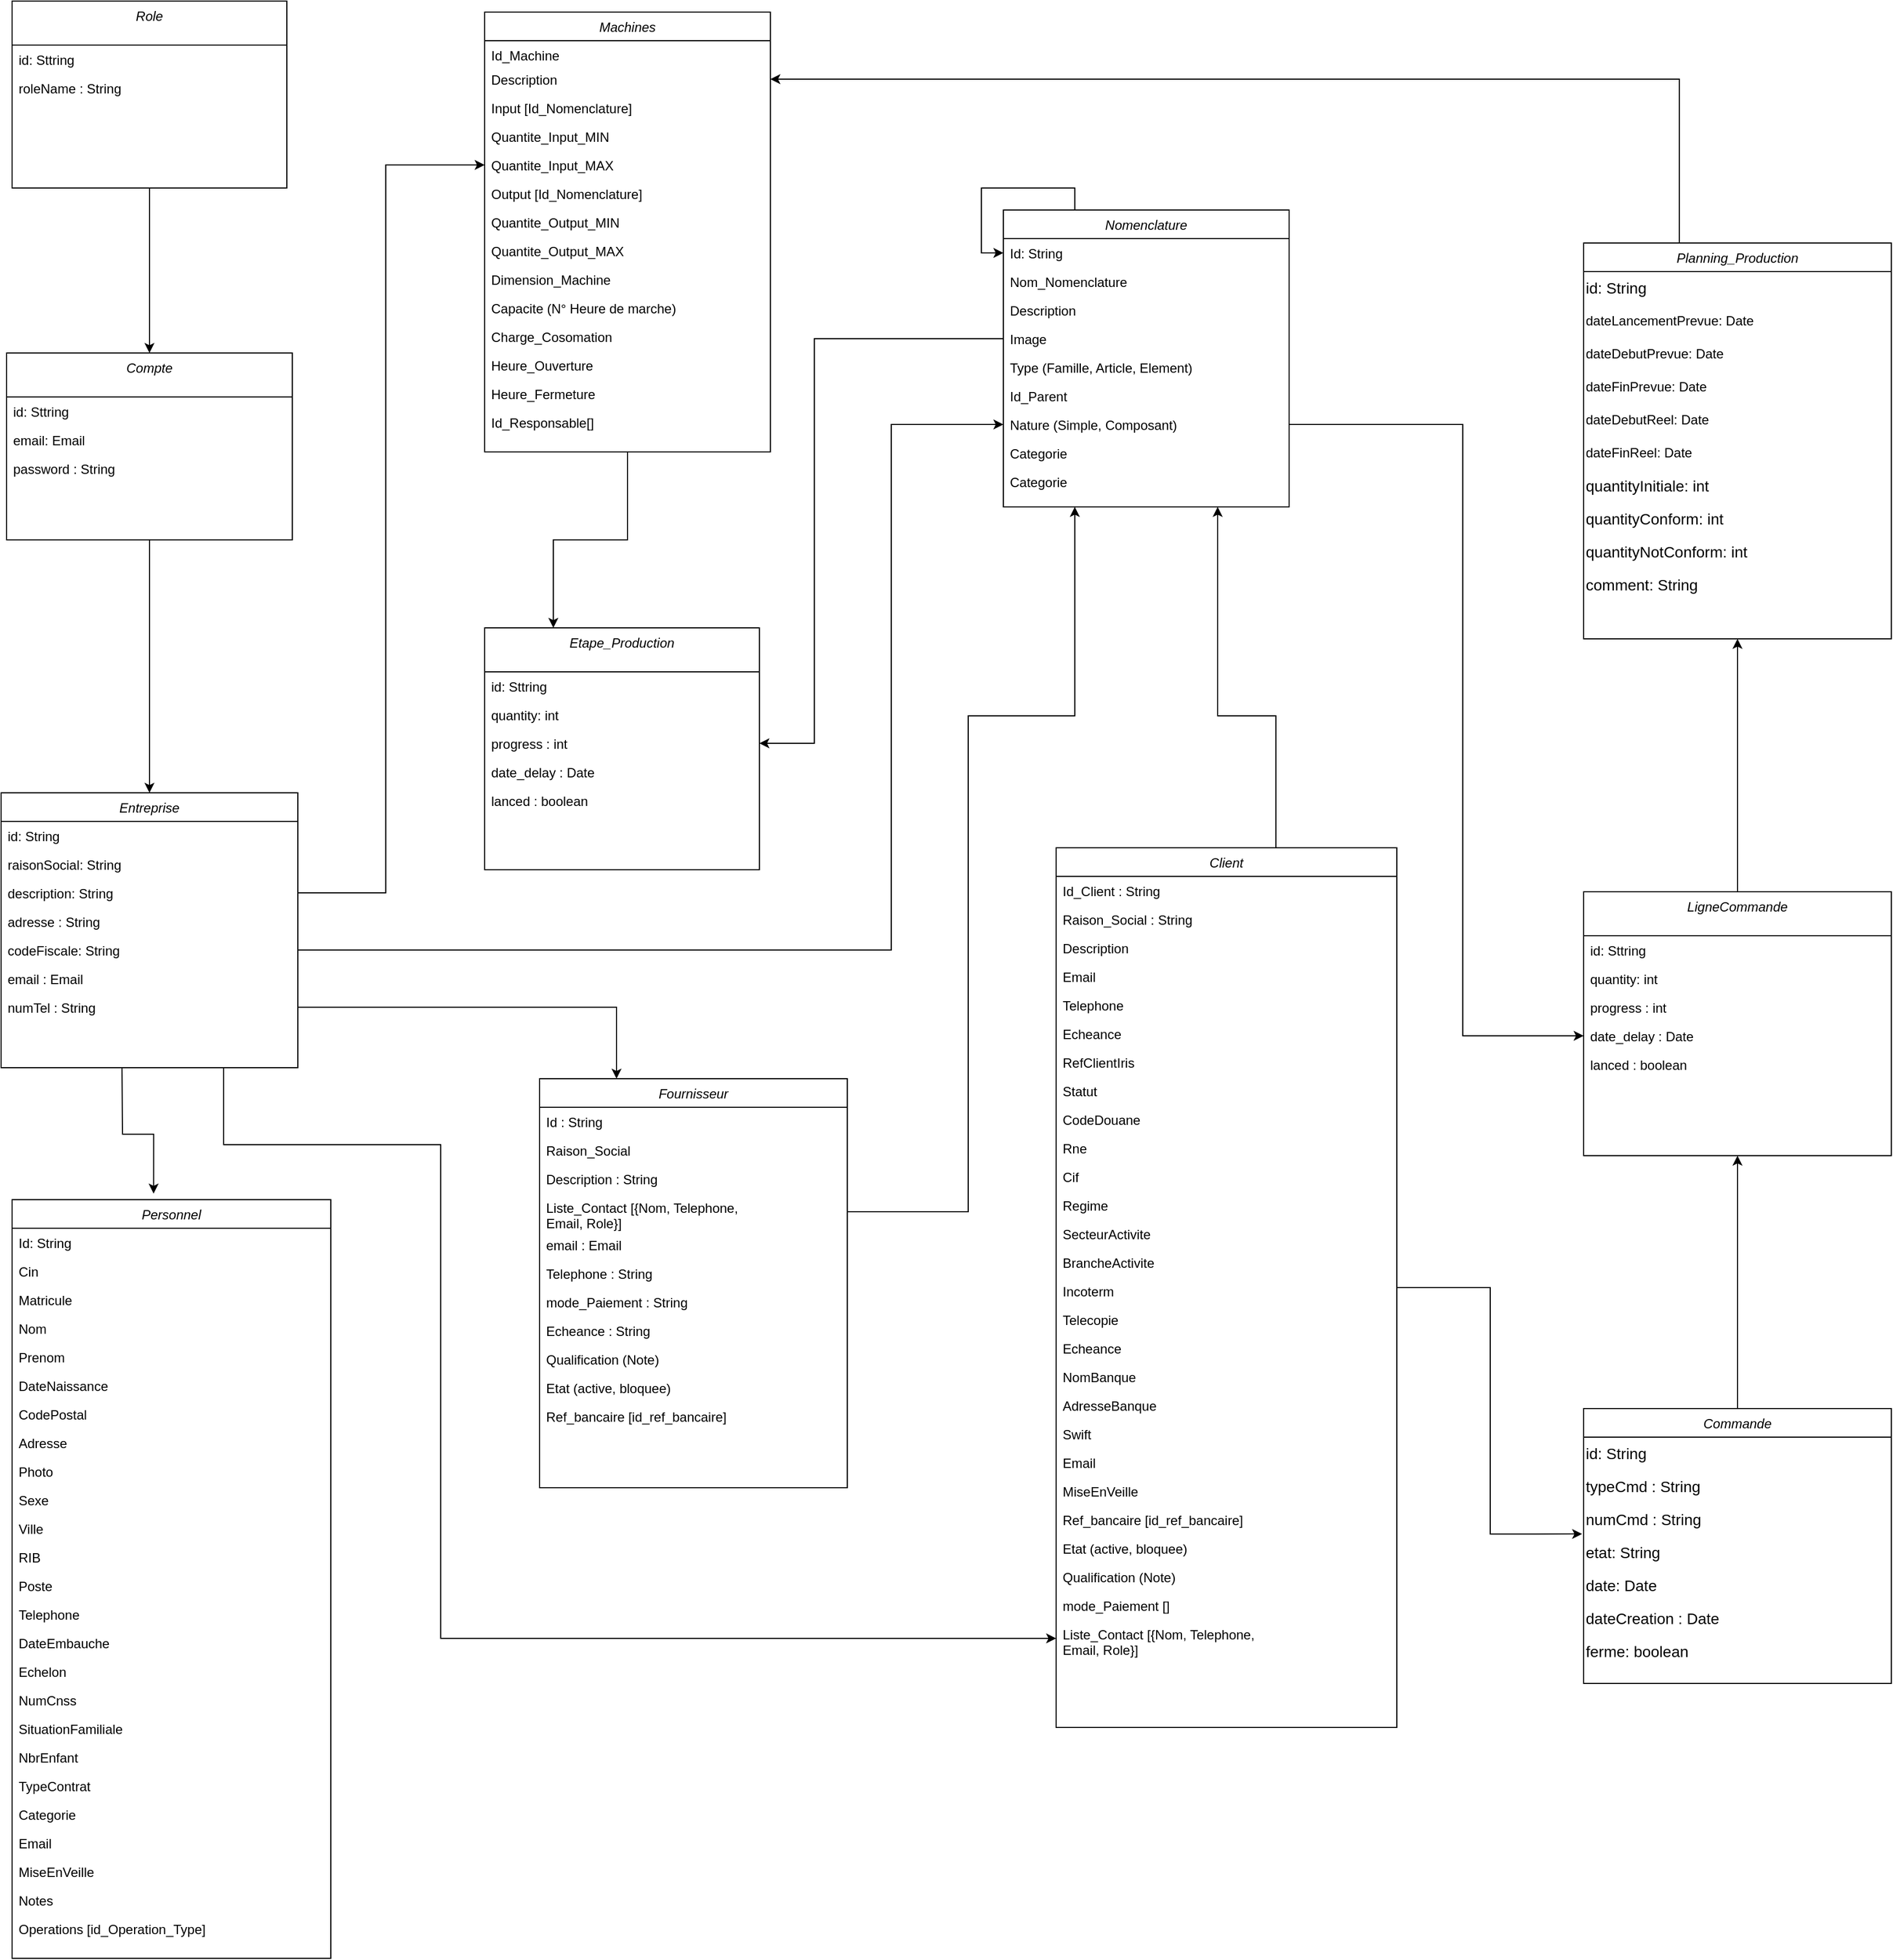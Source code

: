 <mxfile version="21.0.10" type="gitlab">
  <diagram id="g01NLCqHEprD3KbTjqgc" name="Page-1">
    <mxGraphModel dx="5243" dy="360" grid="1" gridSize="10" guides="1" tooltips="1" connect="1" arrows="1" fold="1" page="1" pageScale="1" pageWidth="1920" pageHeight="1200" math="0" shadow="0">
      <root>
        <mxCell id="0" />
        <mxCell id="1" parent="0" />
        <mxCell id="VYXG0wJ9ai_l-gs9MwNu-178" style="edgeStyle=orthogonalEdgeStyle;rounded=0;orthogonalLoop=1;jettySize=auto;html=1;entryX=0;entryY=0.5;entryDx=0;entryDy=0;exitX=1;exitY=0.5;exitDx=0;exitDy=0;" edge="1" parent="1" source="VYXG0wJ9ai_l-gs9MwNu-186" target="VYXG0wJ9ai_l-gs9MwNu-195">
          <mxGeometry relative="1" as="geometry">
            <Array as="points">
              <mxPoint x="430" y="1775" />
              <mxPoint x="430" y="2331" />
            </Array>
          </mxGeometry>
        </mxCell>
        <mxCell id="VYXG0wJ9ai_l-gs9MwNu-179" value="Nomenclature" style="swimlane;fontStyle=2;align=center;verticalAlign=top;childLayout=stackLayout;horizontal=1;startSize=26;horizontalStack=0;resizeParent=1;resizeLast=0;collapsible=1;marginBottom=0;rounded=0;shadow=0;strokeWidth=1;" vertex="1" parent="1">
          <mxGeometry x="12" y="1580" width="260" height="270" as="geometry">
            <mxRectangle x="230" y="140" width="160" height="26" as="alternateBounds" />
          </mxGeometry>
        </mxCell>
        <mxCell id="VYXG0wJ9ai_l-gs9MwNu-180" value="Id: String" style="text;align=left;verticalAlign=top;spacingLeft=4;spacingRight=4;overflow=hidden;rotatable=0;points=[[0,0.5],[1,0.5]];portConstraint=eastwest;" vertex="1" parent="VYXG0wJ9ai_l-gs9MwNu-179">
          <mxGeometry y="26" width="260" height="26" as="geometry" />
        </mxCell>
        <mxCell id="VYXG0wJ9ai_l-gs9MwNu-181" value="Nom_Nomenclature" style="text;align=left;verticalAlign=top;spacingLeft=4;spacingRight=4;overflow=hidden;rotatable=0;points=[[0,0.5],[1,0.5]];portConstraint=eastwest;rounded=0;shadow=0;html=0;" vertex="1" parent="VYXG0wJ9ai_l-gs9MwNu-179">
          <mxGeometry y="52" width="260" height="26" as="geometry" />
        </mxCell>
        <mxCell id="VYXG0wJ9ai_l-gs9MwNu-182" value="Description" style="text;align=left;verticalAlign=top;spacingLeft=4;spacingRight=4;overflow=hidden;rotatable=0;points=[[0,0.5],[1,0.5]];portConstraint=eastwest;rounded=0;shadow=0;html=0;" vertex="1" parent="VYXG0wJ9ai_l-gs9MwNu-179">
          <mxGeometry y="78" width="260" height="26" as="geometry" />
        </mxCell>
        <mxCell id="VYXG0wJ9ai_l-gs9MwNu-183" value="Image" style="text;align=left;verticalAlign=top;spacingLeft=4;spacingRight=4;overflow=hidden;rotatable=0;points=[[0,0.5],[1,0.5]];portConstraint=eastwest;rounded=0;shadow=0;html=0;" vertex="1" parent="VYXG0wJ9ai_l-gs9MwNu-179">
          <mxGeometry y="104" width="260" height="26" as="geometry" />
        </mxCell>
        <mxCell id="VYXG0wJ9ai_l-gs9MwNu-184" value="Type (Famille, Article, Element)" style="text;align=left;verticalAlign=top;spacingLeft=4;spacingRight=4;overflow=hidden;rotatable=0;points=[[0,0.5],[1,0.5]];portConstraint=eastwest;rounded=0;shadow=0;html=0;" vertex="1" parent="VYXG0wJ9ai_l-gs9MwNu-179">
          <mxGeometry y="130" width="260" height="26" as="geometry" />
        </mxCell>
        <mxCell id="VYXG0wJ9ai_l-gs9MwNu-185" value="Id_Parent" style="text;align=left;verticalAlign=top;spacingLeft=4;spacingRight=4;overflow=hidden;rotatable=0;points=[[0,0.5],[1,0.5]];portConstraint=eastwest;rounded=0;shadow=0;html=0;" vertex="1" parent="VYXG0wJ9ai_l-gs9MwNu-179">
          <mxGeometry y="156" width="260" height="26" as="geometry" />
        </mxCell>
        <mxCell id="VYXG0wJ9ai_l-gs9MwNu-186" value="Nature (Simple, Composant)" style="text;align=left;verticalAlign=top;spacingLeft=4;spacingRight=4;overflow=hidden;rotatable=0;points=[[0,0.5],[1,0.5]];portConstraint=eastwest;rounded=0;shadow=0;html=0;" vertex="1" parent="VYXG0wJ9ai_l-gs9MwNu-179">
          <mxGeometry y="182" width="260" height="26" as="geometry" />
        </mxCell>
        <mxCell id="VYXG0wJ9ai_l-gs9MwNu-187" value="Categorie" style="text;align=left;verticalAlign=top;spacingLeft=4;spacingRight=4;overflow=hidden;rotatable=0;points=[[0,0.5],[1,0.5]];portConstraint=eastwest;rounded=0;shadow=0;html=0;" vertex="1" parent="VYXG0wJ9ai_l-gs9MwNu-179">
          <mxGeometry y="208" width="260" height="26" as="geometry" />
        </mxCell>
        <mxCell id="VYXG0wJ9ai_l-gs9MwNu-188" value="Categorie" style="text;align=left;verticalAlign=top;spacingLeft=4;spacingRight=4;overflow=hidden;rotatable=0;points=[[0,0.5],[1,0.5]];portConstraint=eastwest;rounded=0;shadow=0;html=0;" vertex="1" parent="VYXG0wJ9ai_l-gs9MwNu-179">
          <mxGeometry y="234" width="260" height="26" as="geometry" />
        </mxCell>
        <mxCell id="VYXG0wJ9ai_l-gs9MwNu-189" style="edgeStyle=orthogonalEdgeStyle;rounded=0;orthogonalLoop=1;jettySize=auto;html=1;exitX=0.25;exitY=0;exitDx=0;exitDy=0;entryX=0;entryY=0.5;entryDx=0;entryDy=0;" edge="1" parent="VYXG0wJ9ai_l-gs9MwNu-179" source="VYXG0wJ9ai_l-gs9MwNu-179" target="VYXG0wJ9ai_l-gs9MwNu-180">
          <mxGeometry relative="1" as="geometry" />
        </mxCell>
        <mxCell id="VYXG0wJ9ai_l-gs9MwNu-190" style="edgeStyle=orthogonalEdgeStyle;rounded=0;orthogonalLoop=1;jettySize=auto;html=1;entryX=0.5;entryY=1;entryDx=0;entryDy=0;" edge="1" parent="1" source="VYXG0wJ9ai_l-gs9MwNu-191" target="VYXG0wJ9ai_l-gs9MwNu-300">
          <mxGeometry relative="1" as="geometry" />
        </mxCell>
        <mxCell id="VYXG0wJ9ai_l-gs9MwNu-191" value="LigneCommande" style="swimlane;fontStyle=2;align=center;verticalAlign=top;childLayout=stackLayout;horizontal=1;startSize=40;horizontalStack=0;resizeParent=1;resizeLast=0;collapsible=1;marginBottom=0;rounded=0;shadow=0;strokeWidth=1;" vertex="1" parent="1">
          <mxGeometry x="540" y="2200" width="280" height="240" as="geometry">
            <mxRectangle x="230" y="140" width="160" height="26" as="alternateBounds" />
          </mxGeometry>
        </mxCell>
        <mxCell id="VYXG0wJ9ai_l-gs9MwNu-192" value="id: Sttring" style="text;align=left;verticalAlign=top;spacingLeft=4;spacingRight=4;overflow=hidden;rotatable=0;points=[[0,0.5],[1,0.5]];portConstraint=eastwest;rounded=0;shadow=0;html=0;" vertex="1" parent="VYXG0wJ9ai_l-gs9MwNu-191">
          <mxGeometry y="40" width="280" height="26" as="geometry" />
        </mxCell>
        <mxCell id="VYXG0wJ9ai_l-gs9MwNu-193" value="quantity: int" style="text;align=left;verticalAlign=top;spacingLeft=4;spacingRight=4;overflow=hidden;rotatable=0;points=[[0,0.5],[1,0.5]];portConstraint=eastwest;" vertex="1" parent="VYXG0wJ9ai_l-gs9MwNu-191">
          <mxGeometry y="66" width="280" height="26" as="geometry" />
        </mxCell>
        <mxCell id="VYXG0wJ9ai_l-gs9MwNu-194" value="progress : int&#xa;" style="text;align=left;verticalAlign=top;spacingLeft=4;spacingRight=4;overflow=hidden;rotatable=0;points=[[0,0.5],[1,0.5]];portConstraint=eastwest;rounded=0;shadow=0;html=0;" vertex="1" parent="VYXG0wJ9ai_l-gs9MwNu-191">
          <mxGeometry y="92" width="280" height="26" as="geometry" />
        </mxCell>
        <mxCell id="VYXG0wJ9ai_l-gs9MwNu-195" value="date_delay : Date" style="text;align=left;verticalAlign=top;spacingLeft=4;spacingRight=4;overflow=hidden;rotatable=0;points=[[0,0.5],[1,0.5]];portConstraint=eastwest;rounded=0;shadow=0;html=0;" vertex="1" parent="VYXG0wJ9ai_l-gs9MwNu-191">
          <mxGeometry y="118" width="280" height="26" as="geometry" />
        </mxCell>
        <mxCell id="VYXG0wJ9ai_l-gs9MwNu-196" value="lanced : boolean" style="text;align=left;verticalAlign=top;spacingLeft=4;spacingRight=4;overflow=hidden;rotatable=0;points=[[0,0.5],[1,0.5]];portConstraint=eastwest;rounded=0;shadow=0;html=0;" vertex="1" parent="VYXG0wJ9ai_l-gs9MwNu-191">
          <mxGeometry y="144" width="280" height="26" as="geometry" />
        </mxCell>
        <mxCell id="VYXG0wJ9ai_l-gs9MwNu-197" style="edgeStyle=orthogonalEdgeStyle;rounded=0;orthogonalLoop=1;jettySize=auto;html=1;entryX=0.25;entryY=0;entryDx=0;entryDy=0;" edge="1" parent="1" source="VYXG0wJ9ai_l-gs9MwNu-198" target="VYXG0wJ9ai_l-gs9MwNu-311">
          <mxGeometry relative="1" as="geometry" />
        </mxCell>
        <mxCell id="VYXG0wJ9ai_l-gs9MwNu-198" value="Machines" style="swimlane;fontStyle=2;align=center;verticalAlign=top;childLayout=stackLayout;horizontal=1;startSize=26;horizontalStack=0;resizeParent=1;resizeLast=0;collapsible=1;marginBottom=0;rounded=0;shadow=0;strokeWidth=1;" vertex="1" parent="1">
          <mxGeometry x="-460" y="1400" width="260" height="400" as="geometry">
            <mxRectangle x="230" y="140" width="160" height="26" as="alternateBounds" />
          </mxGeometry>
        </mxCell>
        <mxCell id="VYXG0wJ9ai_l-gs9MwNu-199" value="Id_Machine" style="text;align=left;verticalAlign=top;spacingLeft=4;spacingRight=4;overflow=hidden;rotatable=0;points=[[0,0.5],[1,0.5]];portConstraint=eastwest;rounded=0;shadow=0;html=0;" vertex="1" parent="VYXG0wJ9ai_l-gs9MwNu-198">
          <mxGeometry y="26" width="260" height="22" as="geometry" />
        </mxCell>
        <mxCell id="VYXG0wJ9ai_l-gs9MwNu-200" value="Description" style="text;align=left;verticalAlign=top;spacingLeft=4;spacingRight=4;overflow=hidden;rotatable=0;points=[[0,0.5],[1,0.5]];portConstraint=eastwest;" vertex="1" parent="VYXG0wJ9ai_l-gs9MwNu-198">
          <mxGeometry y="48" width="260" height="26" as="geometry" />
        </mxCell>
        <mxCell id="VYXG0wJ9ai_l-gs9MwNu-201" value="Input [Id_Nomenclature]" style="text;align=left;verticalAlign=top;spacingLeft=4;spacingRight=4;overflow=hidden;rotatable=0;points=[[0,0.5],[1,0.5]];portConstraint=eastwest;rounded=0;shadow=0;html=0;" vertex="1" parent="VYXG0wJ9ai_l-gs9MwNu-198">
          <mxGeometry y="74" width="260" height="26" as="geometry" />
        </mxCell>
        <mxCell id="VYXG0wJ9ai_l-gs9MwNu-202" value="Quantite_Input_MIN" style="text;align=left;verticalAlign=top;spacingLeft=4;spacingRight=4;overflow=hidden;rotatable=0;points=[[0,0.5],[1,0.5]];portConstraint=eastwest;rounded=0;shadow=0;html=0;" vertex="1" parent="VYXG0wJ9ai_l-gs9MwNu-198">
          <mxGeometry y="100" width="260" height="26" as="geometry" />
        </mxCell>
        <mxCell id="VYXG0wJ9ai_l-gs9MwNu-203" value="Quantite_Input_MAX" style="text;align=left;verticalAlign=top;spacingLeft=4;spacingRight=4;overflow=hidden;rotatable=0;points=[[0,0.5],[1,0.5]];portConstraint=eastwest;rounded=0;shadow=0;html=0;" vertex="1" parent="VYXG0wJ9ai_l-gs9MwNu-198">
          <mxGeometry y="126" width="260" height="26" as="geometry" />
        </mxCell>
        <mxCell id="VYXG0wJ9ai_l-gs9MwNu-204" value="Output [Id_Nomenclature]" style="text;align=left;verticalAlign=top;spacingLeft=4;spacingRight=4;overflow=hidden;rotatable=0;points=[[0,0.5],[1,0.5]];portConstraint=eastwest;rounded=0;shadow=0;html=0;" vertex="1" parent="VYXG0wJ9ai_l-gs9MwNu-198">
          <mxGeometry y="152" width="260" height="26" as="geometry" />
        </mxCell>
        <mxCell id="VYXG0wJ9ai_l-gs9MwNu-205" value="Quantite_Output_MIN" style="text;align=left;verticalAlign=top;spacingLeft=4;spacingRight=4;overflow=hidden;rotatable=0;points=[[0,0.5],[1,0.5]];portConstraint=eastwest;rounded=0;shadow=0;html=0;" vertex="1" parent="VYXG0wJ9ai_l-gs9MwNu-198">
          <mxGeometry y="178" width="260" height="26" as="geometry" />
        </mxCell>
        <mxCell id="VYXG0wJ9ai_l-gs9MwNu-206" value="Quantite_Output_MAX" style="text;align=left;verticalAlign=top;spacingLeft=4;spacingRight=4;overflow=hidden;rotatable=0;points=[[0,0.5],[1,0.5]];portConstraint=eastwest;rounded=0;shadow=0;html=0;" vertex="1" parent="VYXG0wJ9ai_l-gs9MwNu-198">
          <mxGeometry y="204" width="260" height="26" as="geometry" />
        </mxCell>
        <mxCell id="VYXG0wJ9ai_l-gs9MwNu-207" value="Dimension_Machine" style="text;align=left;verticalAlign=top;spacingLeft=4;spacingRight=4;overflow=hidden;rotatable=0;points=[[0,0.5],[1,0.5]];portConstraint=eastwest;rounded=0;shadow=0;html=0;" vertex="1" parent="VYXG0wJ9ai_l-gs9MwNu-198">
          <mxGeometry y="230" width="260" height="26" as="geometry" />
        </mxCell>
        <mxCell id="VYXG0wJ9ai_l-gs9MwNu-208" value="Capacite (N° Heure de marche)" style="text;align=left;verticalAlign=top;spacingLeft=4;spacingRight=4;overflow=hidden;rotatable=0;points=[[0,0.5],[1,0.5]];portConstraint=eastwest;rounded=0;shadow=0;html=0;" vertex="1" parent="VYXG0wJ9ai_l-gs9MwNu-198">
          <mxGeometry y="256" width="260" height="26" as="geometry" />
        </mxCell>
        <mxCell id="VYXG0wJ9ai_l-gs9MwNu-209" value="Charge_Cosomation" style="text;align=left;verticalAlign=top;spacingLeft=4;spacingRight=4;overflow=hidden;rotatable=0;points=[[0,0.5],[1,0.5]];portConstraint=eastwest;rounded=0;shadow=0;html=0;" vertex="1" parent="VYXG0wJ9ai_l-gs9MwNu-198">
          <mxGeometry y="282" width="260" height="26" as="geometry" />
        </mxCell>
        <mxCell id="VYXG0wJ9ai_l-gs9MwNu-210" value="Heure_Ouverture" style="text;align=left;verticalAlign=top;spacingLeft=4;spacingRight=4;overflow=hidden;rotatable=0;points=[[0,0.5],[1,0.5]];portConstraint=eastwest;rounded=0;shadow=0;html=0;" vertex="1" parent="VYXG0wJ9ai_l-gs9MwNu-198">
          <mxGeometry y="308" width="260" height="26" as="geometry" />
        </mxCell>
        <mxCell id="VYXG0wJ9ai_l-gs9MwNu-211" value="Heure_Fermeture" style="text;align=left;verticalAlign=top;spacingLeft=4;spacingRight=4;overflow=hidden;rotatable=0;points=[[0,0.5],[1,0.5]];portConstraint=eastwest;rounded=0;shadow=0;html=0;" vertex="1" parent="VYXG0wJ9ai_l-gs9MwNu-198">
          <mxGeometry y="334" width="260" height="26" as="geometry" />
        </mxCell>
        <mxCell id="VYXG0wJ9ai_l-gs9MwNu-212" value="Id_Responsable[]" style="text;align=left;verticalAlign=top;spacingLeft=4;spacingRight=4;overflow=hidden;rotatable=0;points=[[0,0.5],[1,0.5]];portConstraint=eastwest;rounded=0;shadow=0;html=0;" vertex="1" parent="VYXG0wJ9ai_l-gs9MwNu-198">
          <mxGeometry y="360" width="260" height="26" as="geometry" />
        </mxCell>
        <mxCell id="VYXG0wJ9ai_l-gs9MwNu-213" value="Personnel" style="swimlane;fontStyle=2;align=center;verticalAlign=top;childLayout=stackLayout;horizontal=1;startSize=26;horizontalStack=0;resizeParent=1;resizeLast=0;collapsible=1;marginBottom=0;rounded=0;shadow=0;strokeWidth=1;" vertex="1" parent="1">
          <mxGeometry x="-890" y="2480" width="290" height="690" as="geometry">
            <mxRectangle x="230" y="140" width="160" height="26" as="alternateBounds" />
          </mxGeometry>
        </mxCell>
        <mxCell id="VYXG0wJ9ai_l-gs9MwNu-214" value="Id: String" style="text;align=left;verticalAlign=top;spacingLeft=4;spacingRight=4;overflow=hidden;rotatable=0;points=[[0,0.5],[1,0.5]];portConstraint=eastwest;rounded=0;shadow=0;html=0;" vertex="1" parent="VYXG0wJ9ai_l-gs9MwNu-213">
          <mxGeometry y="26" width="290" height="26" as="geometry" />
        </mxCell>
        <mxCell id="VYXG0wJ9ai_l-gs9MwNu-215" value="Cin" style="text;align=left;verticalAlign=top;spacingLeft=4;spacingRight=4;overflow=hidden;rotatable=0;points=[[0,0.5],[1,0.5]];portConstraint=eastwest;rounded=0;shadow=0;html=0;" vertex="1" parent="VYXG0wJ9ai_l-gs9MwNu-213">
          <mxGeometry y="52" width="290" height="26" as="geometry" />
        </mxCell>
        <mxCell id="VYXG0wJ9ai_l-gs9MwNu-216" value="Matricule" style="text;align=left;verticalAlign=top;spacingLeft=4;spacingRight=4;overflow=hidden;rotatable=0;points=[[0,0.5],[1,0.5]];portConstraint=eastwest;rounded=0;shadow=0;html=0;" vertex="1" parent="VYXG0wJ9ai_l-gs9MwNu-213">
          <mxGeometry y="78" width="290" height="26" as="geometry" />
        </mxCell>
        <mxCell id="VYXG0wJ9ai_l-gs9MwNu-217" value="Nom" style="text;align=left;verticalAlign=top;spacingLeft=4;spacingRight=4;overflow=hidden;rotatable=0;points=[[0,0.5],[1,0.5]];portConstraint=eastwest;" vertex="1" parent="VYXG0wJ9ai_l-gs9MwNu-213">
          <mxGeometry y="104" width="290" height="26" as="geometry" />
        </mxCell>
        <mxCell id="VYXG0wJ9ai_l-gs9MwNu-218" value="Prenom" style="text;align=left;verticalAlign=top;spacingLeft=4;spacingRight=4;overflow=hidden;rotatable=0;points=[[0,0.5],[1,0.5]];portConstraint=eastwest;rounded=0;shadow=0;html=0;" vertex="1" parent="VYXG0wJ9ai_l-gs9MwNu-213">
          <mxGeometry y="130" width="290" height="26" as="geometry" />
        </mxCell>
        <mxCell id="VYXG0wJ9ai_l-gs9MwNu-219" value="DateNaissance" style="text;align=left;verticalAlign=top;spacingLeft=4;spacingRight=4;overflow=hidden;rotatable=0;points=[[0,0.5],[1,0.5]];portConstraint=eastwest;rounded=0;shadow=0;html=0;" vertex="1" parent="VYXG0wJ9ai_l-gs9MwNu-213">
          <mxGeometry y="156" width="290" height="26" as="geometry" />
        </mxCell>
        <mxCell id="VYXG0wJ9ai_l-gs9MwNu-220" value="CodePostal" style="text;align=left;verticalAlign=top;spacingLeft=4;spacingRight=4;overflow=hidden;rotatable=0;points=[[0,0.5],[1,0.5]];portConstraint=eastwest;rounded=0;shadow=0;html=0;" vertex="1" parent="VYXG0wJ9ai_l-gs9MwNu-213">
          <mxGeometry y="182" width="290" height="26" as="geometry" />
        </mxCell>
        <mxCell id="VYXG0wJ9ai_l-gs9MwNu-221" value="Adresse" style="text;align=left;verticalAlign=top;spacingLeft=4;spacingRight=4;overflow=hidden;rotatable=0;points=[[0,0.5],[1,0.5]];portConstraint=eastwest;rounded=0;shadow=0;html=0;" vertex="1" parent="VYXG0wJ9ai_l-gs9MwNu-213">
          <mxGeometry y="208" width="290" height="26" as="geometry" />
        </mxCell>
        <mxCell id="VYXG0wJ9ai_l-gs9MwNu-222" value="Photo" style="text;align=left;verticalAlign=top;spacingLeft=4;spacingRight=4;overflow=hidden;rotatable=0;points=[[0,0.5],[1,0.5]];portConstraint=eastwest;rounded=0;shadow=0;html=0;" vertex="1" parent="VYXG0wJ9ai_l-gs9MwNu-213">
          <mxGeometry y="234" width="290" height="26" as="geometry" />
        </mxCell>
        <mxCell id="VYXG0wJ9ai_l-gs9MwNu-223" value="Sexe" style="text;align=left;verticalAlign=top;spacingLeft=4;spacingRight=4;overflow=hidden;rotatable=0;points=[[0,0.5],[1,0.5]];portConstraint=eastwest;rounded=0;shadow=0;html=0;" vertex="1" parent="VYXG0wJ9ai_l-gs9MwNu-213">
          <mxGeometry y="260" width="290" height="26" as="geometry" />
        </mxCell>
        <mxCell id="VYXG0wJ9ai_l-gs9MwNu-224" value="Ville" style="text;align=left;verticalAlign=top;spacingLeft=4;spacingRight=4;overflow=hidden;rotatable=0;points=[[0,0.5],[1,0.5]];portConstraint=eastwest;rounded=0;shadow=0;html=0;" vertex="1" parent="VYXG0wJ9ai_l-gs9MwNu-213">
          <mxGeometry y="286" width="290" height="26" as="geometry" />
        </mxCell>
        <mxCell id="VYXG0wJ9ai_l-gs9MwNu-225" value="RIB" style="text;align=left;verticalAlign=top;spacingLeft=4;spacingRight=4;overflow=hidden;rotatable=0;points=[[0,0.5],[1,0.5]];portConstraint=eastwest;rounded=0;shadow=0;html=0;" vertex="1" parent="VYXG0wJ9ai_l-gs9MwNu-213">
          <mxGeometry y="312" width="290" height="26" as="geometry" />
        </mxCell>
        <mxCell id="VYXG0wJ9ai_l-gs9MwNu-226" value="Poste" style="text;align=left;verticalAlign=top;spacingLeft=4;spacingRight=4;overflow=hidden;rotatable=0;points=[[0,0.5],[1,0.5]];portConstraint=eastwest;rounded=0;shadow=0;html=0;" vertex="1" parent="VYXG0wJ9ai_l-gs9MwNu-213">
          <mxGeometry y="338" width="290" height="26" as="geometry" />
        </mxCell>
        <mxCell id="VYXG0wJ9ai_l-gs9MwNu-227" value="Telephone" style="text;align=left;verticalAlign=top;spacingLeft=4;spacingRight=4;overflow=hidden;rotatable=0;points=[[0,0.5],[1,0.5]];portConstraint=eastwest;rounded=0;shadow=0;html=0;" vertex="1" parent="VYXG0wJ9ai_l-gs9MwNu-213">
          <mxGeometry y="364" width="290" height="26" as="geometry" />
        </mxCell>
        <mxCell id="VYXG0wJ9ai_l-gs9MwNu-228" value="DateEmbauche" style="text;align=left;verticalAlign=top;spacingLeft=4;spacingRight=4;overflow=hidden;rotatable=0;points=[[0,0.5],[1,0.5]];portConstraint=eastwest;rounded=0;shadow=0;html=0;" vertex="1" parent="VYXG0wJ9ai_l-gs9MwNu-213">
          <mxGeometry y="390" width="290" height="26" as="geometry" />
        </mxCell>
        <mxCell id="VYXG0wJ9ai_l-gs9MwNu-229" value="Echelon" style="text;align=left;verticalAlign=top;spacingLeft=4;spacingRight=4;overflow=hidden;rotatable=0;points=[[0,0.5],[1,0.5]];portConstraint=eastwest;rounded=0;shadow=0;html=0;" vertex="1" parent="VYXG0wJ9ai_l-gs9MwNu-213">
          <mxGeometry y="416" width="290" height="26" as="geometry" />
        </mxCell>
        <mxCell id="VYXG0wJ9ai_l-gs9MwNu-230" value="NumCnss" style="text;align=left;verticalAlign=top;spacingLeft=4;spacingRight=4;overflow=hidden;rotatable=0;points=[[0,0.5],[1,0.5]];portConstraint=eastwest;rounded=0;shadow=0;html=0;" vertex="1" parent="VYXG0wJ9ai_l-gs9MwNu-213">
          <mxGeometry y="442" width="290" height="26" as="geometry" />
        </mxCell>
        <mxCell id="VYXG0wJ9ai_l-gs9MwNu-231" value="SituationFamiliale" style="text;align=left;verticalAlign=top;spacingLeft=4;spacingRight=4;overflow=hidden;rotatable=0;points=[[0,0.5],[1,0.5]];portConstraint=eastwest;rounded=0;shadow=0;html=0;" vertex="1" parent="VYXG0wJ9ai_l-gs9MwNu-213">
          <mxGeometry y="468" width="290" height="26" as="geometry" />
        </mxCell>
        <mxCell id="VYXG0wJ9ai_l-gs9MwNu-232" value="NbrEnfant" style="text;align=left;verticalAlign=top;spacingLeft=4;spacingRight=4;overflow=hidden;rotatable=0;points=[[0,0.5],[1,0.5]];portConstraint=eastwest;rounded=0;shadow=0;html=0;" vertex="1" parent="VYXG0wJ9ai_l-gs9MwNu-213">
          <mxGeometry y="494" width="290" height="26" as="geometry" />
        </mxCell>
        <mxCell id="VYXG0wJ9ai_l-gs9MwNu-233" value="TypeContrat" style="text;align=left;verticalAlign=top;spacingLeft=4;spacingRight=4;overflow=hidden;rotatable=0;points=[[0,0.5],[1,0.5]];portConstraint=eastwest;rounded=0;shadow=0;html=0;" vertex="1" parent="VYXG0wJ9ai_l-gs9MwNu-213">
          <mxGeometry y="520" width="290" height="26" as="geometry" />
        </mxCell>
        <mxCell id="VYXG0wJ9ai_l-gs9MwNu-234" value="Categorie" style="text;align=left;verticalAlign=top;spacingLeft=4;spacingRight=4;overflow=hidden;rotatable=0;points=[[0,0.5],[1,0.5]];portConstraint=eastwest;rounded=0;shadow=0;html=0;" vertex="1" parent="VYXG0wJ9ai_l-gs9MwNu-213">
          <mxGeometry y="546" width="290" height="26" as="geometry" />
        </mxCell>
        <mxCell id="VYXG0wJ9ai_l-gs9MwNu-235" value="Email" style="text;align=left;verticalAlign=top;spacingLeft=4;spacingRight=4;overflow=hidden;rotatable=0;points=[[0,0.5],[1,0.5]];portConstraint=eastwest;rounded=0;shadow=0;html=0;" vertex="1" parent="VYXG0wJ9ai_l-gs9MwNu-213">
          <mxGeometry y="572" width="290" height="26" as="geometry" />
        </mxCell>
        <mxCell id="VYXG0wJ9ai_l-gs9MwNu-236" value="MiseEnVeille" style="text;align=left;verticalAlign=top;spacingLeft=4;spacingRight=4;overflow=hidden;rotatable=0;points=[[0,0.5],[1,0.5]];portConstraint=eastwest;rounded=0;shadow=0;html=0;" vertex="1" parent="VYXG0wJ9ai_l-gs9MwNu-213">
          <mxGeometry y="598" width="290" height="26" as="geometry" />
        </mxCell>
        <mxCell id="VYXG0wJ9ai_l-gs9MwNu-237" value="Notes" style="text;align=left;verticalAlign=top;spacingLeft=4;spacingRight=4;overflow=hidden;rotatable=0;points=[[0,0.5],[1,0.5]];portConstraint=eastwest;rounded=0;shadow=0;html=0;" vertex="1" parent="VYXG0wJ9ai_l-gs9MwNu-213">
          <mxGeometry y="624" width="290" height="26" as="geometry" />
        </mxCell>
        <mxCell id="VYXG0wJ9ai_l-gs9MwNu-238" value="Operations [id_Operation_Type]" style="text;align=left;verticalAlign=top;spacingLeft=4;spacingRight=4;overflow=hidden;rotatable=0;points=[[0,0.5],[1,0.5]];portConstraint=eastwest;rounded=0;shadow=0;html=0;" vertex="1" parent="VYXG0wJ9ai_l-gs9MwNu-213">
          <mxGeometry y="650" width="290" height="26" as="geometry" />
        </mxCell>
        <mxCell id="VYXG0wJ9ai_l-gs9MwNu-239" value="Fournisseur" style="swimlane;fontStyle=2;align=center;verticalAlign=top;childLayout=stackLayout;horizontal=1;startSize=26;horizontalStack=0;resizeParent=1;resizeLast=0;collapsible=1;marginBottom=0;rounded=0;shadow=0;strokeWidth=1;" vertex="1" parent="1">
          <mxGeometry x="-410" y="2370" width="280" height="372" as="geometry">
            <mxRectangle x="230" y="140" width="160" height="26" as="alternateBounds" />
          </mxGeometry>
        </mxCell>
        <mxCell id="VYXG0wJ9ai_l-gs9MwNu-240" value="Id : String" style="text;align=left;verticalAlign=top;spacingLeft=4;spacingRight=4;overflow=hidden;rotatable=0;points=[[0,0.5],[1,0.5]];portConstraint=eastwest;rounded=0;shadow=0;html=0;" vertex="1" parent="VYXG0wJ9ai_l-gs9MwNu-239">
          <mxGeometry y="26" width="280" height="26" as="geometry" />
        </mxCell>
        <mxCell id="VYXG0wJ9ai_l-gs9MwNu-241" value="Raison_Social" style="text;align=left;verticalAlign=top;spacingLeft=4;spacingRight=4;overflow=hidden;rotatable=0;points=[[0,0.5],[1,0.5]];portConstraint=eastwest;" vertex="1" parent="VYXG0wJ9ai_l-gs9MwNu-239">
          <mxGeometry y="52" width="280" height="26" as="geometry" />
        </mxCell>
        <mxCell id="VYXG0wJ9ai_l-gs9MwNu-242" value="Description : String" style="text;align=left;verticalAlign=top;spacingLeft=4;spacingRight=4;overflow=hidden;rotatable=0;points=[[0,0.5],[1,0.5]];portConstraint=eastwest;" vertex="1" parent="VYXG0wJ9ai_l-gs9MwNu-239">
          <mxGeometry y="78" width="280" height="26" as="geometry" />
        </mxCell>
        <mxCell id="VYXG0wJ9ai_l-gs9MwNu-243" value="Liste_Contact [{Nom, Telephone, &#xa;Email, Role}]" style="text;align=left;verticalAlign=top;spacingLeft=4;spacingRight=4;overflow=hidden;rotatable=0;points=[[0,0.5],[1,0.5]];portConstraint=eastwest;rounded=0;shadow=0;html=0;" vertex="1" parent="VYXG0wJ9ai_l-gs9MwNu-239">
          <mxGeometry y="104" width="280" height="34" as="geometry" />
        </mxCell>
        <mxCell id="VYXG0wJ9ai_l-gs9MwNu-244" value="email : Email" style="text;align=left;verticalAlign=top;spacingLeft=4;spacingRight=4;overflow=hidden;rotatable=0;points=[[0,0.5],[1,0.5]];portConstraint=eastwest;rounded=0;shadow=0;html=0;" vertex="1" parent="VYXG0wJ9ai_l-gs9MwNu-239">
          <mxGeometry y="138" width="280" height="26" as="geometry" />
        </mxCell>
        <mxCell id="VYXG0wJ9ai_l-gs9MwNu-245" value="Telephone : String" style="text;align=left;verticalAlign=top;spacingLeft=4;spacingRight=4;overflow=hidden;rotatable=0;points=[[0,0.5],[1,0.5]];portConstraint=eastwest;rounded=0;shadow=0;html=0;" vertex="1" parent="VYXG0wJ9ai_l-gs9MwNu-239">
          <mxGeometry y="164" width="280" height="26" as="geometry" />
        </mxCell>
        <mxCell id="VYXG0wJ9ai_l-gs9MwNu-246" value="mode_Paiement : String" style="text;align=left;verticalAlign=top;spacingLeft=4;spacingRight=4;overflow=hidden;rotatable=0;points=[[0,0.5],[1,0.5]];portConstraint=eastwest;rounded=0;shadow=0;html=0;" vertex="1" parent="VYXG0wJ9ai_l-gs9MwNu-239">
          <mxGeometry y="190" width="280" height="26" as="geometry" />
        </mxCell>
        <mxCell id="VYXG0wJ9ai_l-gs9MwNu-247" value="Echeance : String" style="text;align=left;verticalAlign=top;spacingLeft=4;spacingRight=4;overflow=hidden;rotatable=0;points=[[0,0.5],[1,0.5]];portConstraint=eastwest;rounded=0;shadow=0;html=0;" vertex="1" parent="VYXG0wJ9ai_l-gs9MwNu-239">
          <mxGeometry y="216" width="280" height="26" as="geometry" />
        </mxCell>
        <mxCell id="VYXG0wJ9ai_l-gs9MwNu-248" value="Qualification (Note)" style="text;align=left;verticalAlign=top;spacingLeft=4;spacingRight=4;overflow=hidden;rotatable=0;points=[[0,0.5],[1,0.5]];portConstraint=eastwest;rounded=0;shadow=0;html=0;" vertex="1" parent="VYXG0wJ9ai_l-gs9MwNu-239">
          <mxGeometry y="242" width="280" height="26" as="geometry" />
        </mxCell>
        <mxCell id="VYXG0wJ9ai_l-gs9MwNu-249" value="Etat (active, bloquee)" style="text;align=left;verticalAlign=top;spacingLeft=4;spacingRight=4;overflow=hidden;rotatable=0;points=[[0,0.5],[1,0.5]];portConstraint=eastwest;rounded=0;shadow=0;html=0;" vertex="1" parent="VYXG0wJ9ai_l-gs9MwNu-239">
          <mxGeometry y="268" width="280" height="26" as="geometry" />
        </mxCell>
        <mxCell id="VYXG0wJ9ai_l-gs9MwNu-250" value="Ref_bancaire [id_ref_bancaire]" style="text;align=left;verticalAlign=top;spacingLeft=4;spacingRight=4;overflow=hidden;rotatable=0;points=[[0,0.5],[1,0.5]];portConstraint=eastwest;rounded=0;shadow=0;html=0;" vertex="1" parent="VYXG0wJ9ai_l-gs9MwNu-239">
          <mxGeometry y="294" width="280" height="26" as="geometry" />
        </mxCell>
        <mxCell id="VYXG0wJ9ai_l-gs9MwNu-251" style="edgeStyle=orthogonalEdgeStyle;rounded=0;orthogonalLoop=1;jettySize=auto;html=1;entryX=0.75;entryY=1;entryDx=0;entryDy=0;" edge="1" parent="1" source="VYXG0wJ9ai_l-gs9MwNu-253" target="VYXG0wJ9ai_l-gs9MwNu-179">
          <mxGeometry relative="1" as="geometry">
            <Array as="points">
              <mxPoint x="260" y="2040" />
              <mxPoint x="207" y="2040" />
            </Array>
          </mxGeometry>
        </mxCell>
        <mxCell id="VYXG0wJ9ai_l-gs9MwNu-252" style="edgeStyle=orthogonalEdgeStyle;rounded=0;orthogonalLoop=1;jettySize=auto;html=1;entryX=-0.005;entryY=-0.065;entryDx=0;entryDy=0;entryPerimeter=0;" edge="1" parent="1" source="VYXG0wJ9ai_l-gs9MwNu-253" target="VYXG0wJ9ai_l-gs9MwNu-296">
          <mxGeometry relative="1" as="geometry" />
        </mxCell>
        <mxCell id="VYXG0wJ9ai_l-gs9MwNu-253" value="Client" style="swimlane;fontStyle=2;align=center;verticalAlign=top;childLayout=stackLayout;horizontal=1;startSize=26;horizontalStack=0;resizeParent=1;resizeLast=0;collapsible=1;marginBottom=0;rounded=0;shadow=0;strokeWidth=1;" vertex="1" parent="1">
          <mxGeometry x="60" y="2160" width="310" height="800" as="geometry">
            <mxRectangle x="230" y="140" width="160" height="26" as="alternateBounds" />
          </mxGeometry>
        </mxCell>
        <mxCell id="VYXG0wJ9ai_l-gs9MwNu-254" value="Id_Client : String" style="text;align=left;verticalAlign=top;spacingLeft=4;spacingRight=4;overflow=hidden;rotatable=0;points=[[0,0.5],[1,0.5]];portConstraint=eastwest;rounded=0;shadow=0;html=0;" vertex="1" parent="VYXG0wJ9ai_l-gs9MwNu-253">
          <mxGeometry y="26" width="310" height="26" as="geometry" />
        </mxCell>
        <mxCell id="VYXG0wJ9ai_l-gs9MwNu-255" value="Raison_Social : String" style="text;align=left;verticalAlign=top;spacingLeft=4;spacingRight=4;overflow=hidden;rotatable=0;points=[[0,0.5],[1,0.5]];portConstraint=eastwest;" vertex="1" parent="VYXG0wJ9ai_l-gs9MwNu-253">
          <mxGeometry y="52" width="310" height="26" as="geometry" />
        </mxCell>
        <mxCell id="VYXG0wJ9ai_l-gs9MwNu-256" value="Description" style="text;align=left;verticalAlign=top;spacingLeft=4;spacingRight=4;overflow=hidden;rotatable=0;points=[[0,0.5],[1,0.5]];portConstraint=eastwest;" vertex="1" parent="VYXG0wJ9ai_l-gs9MwNu-253">
          <mxGeometry y="78" width="310" height="26" as="geometry" />
        </mxCell>
        <mxCell id="VYXG0wJ9ai_l-gs9MwNu-257" value="Email" style="text;align=left;verticalAlign=top;spacingLeft=4;spacingRight=4;overflow=hidden;rotatable=0;points=[[0,0.5],[1,0.5]];portConstraint=eastwest;rounded=0;shadow=0;html=0;" vertex="1" parent="VYXG0wJ9ai_l-gs9MwNu-253">
          <mxGeometry y="104" width="310" height="26" as="geometry" />
        </mxCell>
        <mxCell id="VYXG0wJ9ai_l-gs9MwNu-258" value="Telephone" style="text;align=left;verticalAlign=top;spacingLeft=4;spacingRight=4;overflow=hidden;rotatable=0;points=[[0,0.5],[1,0.5]];portConstraint=eastwest;rounded=0;shadow=0;html=0;" vertex="1" parent="VYXG0wJ9ai_l-gs9MwNu-253">
          <mxGeometry y="130" width="310" height="26" as="geometry" />
        </mxCell>
        <mxCell id="VYXG0wJ9ai_l-gs9MwNu-259" value="Echeance" style="text;align=left;verticalAlign=top;spacingLeft=4;spacingRight=4;overflow=hidden;rotatable=0;points=[[0,0.5],[1,0.5]];portConstraint=eastwest;rounded=0;shadow=0;html=0;" vertex="1" parent="VYXG0wJ9ai_l-gs9MwNu-253">
          <mxGeometry y="156" width="310" height="26" as="geometry" />
        </mxCell>
        <mxCell id="VYXG0wJ9ai_l-gs9MwNu-260" value="RefClientIris" style="text;align=left;verticalAlign=top;spacingLeft=4;spacingRight=4;overflow=hidden;rotatable=0;points=[[0,0.5],[1,0.5]];portConstraint=eastwest;rounded=0;shadow=0;html=0;" vertex="1" parent="VYXG0wJ9ai_l-gs9MwNu-253">
          <mxGeometry y="182" width="310" height="26" as="geometry" />
        </mxCell>
        <mxCell id="VYXG0wJ9ai_l-gs9MwNu-261" value="Statut" style="text;align=left;verticalAlign=top;spacingLeft=4;spacingRight=4;overflow=hidden;rotatable=0;points=[[0,0.5],[1,0.5]];portConstraint=eastwest;rounded=0;shadow=0;html=0;" vertex="1" parent="VYXG0wJ9ai_l-gs9MwNu-253">
          <mxGeometry y="208" width="310" height="26" as="geometry" />
        </mxCell>
        <mxCell id="VYXG0wJ9ai_l-gs9MwNu-262" value="CodeDouane" style="text;align=left;verticalAlign=top;spacingLeft=4;spacingRight=4;overflow=hidden;rotatable=0;points=[[0,0.5],[1,0.5]];portConstraint=eastwest;rounded=0;shadow=0;html=0;" vertex="1" parent="VYXG0wJ9ai_l-gs9MwNu-253">
          <mxGeometry y="234" width="310" height="26" as="geometry" />
        </mxCell>
        <mxCell id="VYXG0wJ9ai_l-gs9MwNu-263" value="Rne" style="text;align=left;verticalAlign=top;spacingLeft=4;spacingRight=4;overflow=hidden;rotatable=0;points=[[0,0.5],[1,0.5]];portConstraint=eastwest;rounded=0;shadow=0;html=0;" vertex="1" parent="VYXG0wJ9ai_l-gs9MwNu-253">
          <mxGeometry y="260" width="310" height="26" as="geometry" />
        </mxCell>
        <mxCell id="VYXG0wJ9ai_l-gs9MwNu-264" value="Cif" style="text;align=left;verticalAlign=top;spacingLeft=4;spacingRight=4;overflow=hidden;rotatable=0;points=[[0,0.5],[1,0.5]];portConstraint=eastwest;rounded=0;shadow=0;html=0;" vertex="1" parent="VYXG0wJ9ai_l-gs9MwNu-253">
          <mxGeometry y="286" width="310" height="26" as="geometry" />
        </mxCell>
        <mxCell id="VYXG0wJ9ai_l-gs9MwNu-265" value="Regime" style="text;align=left;verticalAlign=top;spacingLeft=4;spacingRight=4;overflow=hidden;rotatable=0;points=[[0,0.5],[1,0.5]];portConstraint=eastwest;rounded=0;shadow=0;html=0;" vertex="1" parent="VYXG0wJ9ai_l-gs9MwNu-253">
          <mxGeometry y="312" width="310" height="26" as="geometry" />
        </mxCell>
        <mxCell id="VYXG0wJ9ai_l-gs9MwNu-266" value="SecteurActivite" style="text;align=left;verticalAlign=top;spacingLeft=4;spacingRight=4;overflow=hidden;rotatable=0;points=[[0,0.5],[1,0.5]];portConstraint=eastwest;rounded=0;shadow=0;html=0;" vertex="1" parent="VYXG0wJ9ai_l-gs9MwNu-253">
          <mxGeometry y="338" width="310" height="26" as="geometry" />
        </mxCell>
        <mxCell id="VYXG0wJ9ai_l-gs9MwNu-267" value="BrancheActivite" style="text;align=left;verticalAlign=top;spacingLeft=4;spacingRight=4;overflow=hidden;rotatable=0;points=[[0,0.5],[1,0.5]];portConstraint=eastwest;rounded=0;shadow=0;html=0;" vertex="1" parent="VYXG0wJ9ai_l-gs9MwNu-253">
          <mxGeometry y="364" width="310" height="26" as="geometry" />
        </mxCell>
        <mxCell id="VYXG0wJ9ai_l-gs9MwNu-268" value="Incoterm" style="text;align=left;verticalAlign=top;spacingLeft=4;spacingRight=4;overflow=hidden;rotatable=0;points=[[0,0.5],[1,0.5]];portConstraint=eastwest;rounded=0;shadow=0;html=0;" vertex="1" parent="VYXG0wJ9ai_l-gs9MwNu-253">
          <mxGeometry y="390" width="310" height="26" as="geometry" />
        </mxCell>
        <mxCell id="VYXG0wJ9ai_l-gs9MwNu-269" value="Telecopie" style="text;align=left;verticalAlign=top;spacingLeft=4;spacingRight=4;overflow=hidden;rotatable=0;points=[[0,0.5],[1,0.5]];portConstraint=eastwest;rounded=0;shadow=0;html=0;" vertex="1" parent="VYXG0wJ9ai_l-gs9MwNu-253">
          <mxGeometry y="416" width="310" height="26" as="geometry" />
        </mxCell>
        <mxCell id="VYXG0wJ9ai_l-gs9MwNu-270" value="Echeance" style="text;align=left;verticalAlign=top;spacingLeft=4;spacingRight=4;overflow=hidden;rotatable=0;points=[[0,0.5],[1,0.5]];portConstraint=eastwest;rounded=0;shadow=0;html=0;" vertex="1" parent="VYXG0wJ9ai_l-gs9MwNu-253">
          <mxGeometry y="442" width="310" height="26" as="geometry" />
        </mxCell>
        <mxCell id="VYXG0wJ9ai_l-gs9MwNu-271" value="NomBanque" style="text;align=left;verticalAlign=top;spacingLeft=4;spacingRight=4;overflow=hidden;rotatable=0;points=[[0,0.5],[1,0.5]];portConstraint=eastwest;rounded=0;shadow=0;html=0;" vertex="1" parent="VYXG0wJ9ai_l-gs9MwNu-253">
          <mxGeometry y="468" width="310" height="26" as="geometry" />
        </mxCell>
        <mxCell id="VYXG0wJ9ai_l-gs9MwNu-272" value="AdresseBanque" style="text;align=left;verticalAlign=top;spacingLeft=4;spacingRight=4;overflow=hidden;rotatable=0;points=[[0,0.5],[1,0.5]];portConstraint=eastwest;rounded=0;shadow=0;html=0;" vertex="1" parent="VYXG0wJ9ai_l-gs9MwNu-253">
          <mxGeometry y="494" width="310" height="26" as="geometry" />
        </mxCell>
        <mxCell id="VYXG0wJ9ai_l-gs9MwNu-273" value="Swift" style="text;align=left;verticalAlign=top;spacingLeft=4;spacingRight=4;overflow=hidden;rotatable=0;points=[[0,0.5],[1,0.5]];portConstraint=eastwest;rounded=0;shadow=0;html=0;" vertex="1" parent="VYXG0wJ9ai_l-gs9MwNu-253">
          <mxGeometry y="520" width="310" height="26" as="geometry" />
        </mxCell>
        <mxCell id="VYXG0wJ9ai_l-gs9MwNu-274" value="Email" style="text;align=left;verticalAlign=top;spacingLeft=4;spacingRight=4;overflow=hidden;rotatable=0;points=[[0,0.5],[1,0.5]];portConstraint=eastwest;rounded=0;shadow=0;html=0;" vertex="1" parent="VYXG0wJ9ai_l-gs9MwNu-253">
          <mxGeometry y="546" width="310" height="26" as="geometry" />
        </mxCell>
        <mxCell id="VYXG0wJ9ai_l-gs9MwNu-275" value="MiseEnVeille" style="text;align=left;verticalAlign=top;spacingLeft=4;spacingRight=4;overflow=hidden;rotatable=0;points=[[0,0.5],[1,0.5]];portConstraint=eastwest;rounded=0;shadow=0;html=0;" vertex="1" parent="VYXG0wJ9ai_l-gs9MwNu-253">
          <mxGeometry y="572" width="310" height="26" as="geometry" />
        </mxCell>
        <mxCell id="VYXG0wJ9ai_l-gs9MwNu-276" value="Ref_bancaire [id_ref_bancaire]" style="text;align=left;verticalAlign=top;spacingLeft=4;spacingRight=4;overflow=hidden;rotatable=0;points=[[0,0.5],[1,0.5]];portConstraint=eastwest;rounded=0;shadow=0;html=0;" vertex="1" parent="VYXG0wJ9ai_l-gs9MwNu-253">
          <mxGeometry y="598" width="310" height="26" as="geometry" />
        </mxCell>
        <mxCell id="VYXG0wJ9ai_l-gs9MwNu-277" value="Etat (active, bloquee)" style="text;align=left;verticalAlign=top;spacingLeft=4;spacingRight=4;overflow=hidden;rotatable=0;points=[[0,0.5],[1,0.5]];portConstraint=eastwest;rounded=0;shadow=0;html=0;" vertex="1" parent="VYXG0wJ9ai_l-gs9MwNu-253">
          <mxGeometry y="624" width="310" height="26" as="geometry" />
        </mxCell>
        <mxCell id="VYXG0wJ9ai_l-gs9MwNu-278" value="Qualification (Note)" style="text;align=left;verticalAlign=top;spacingLeft=4;spacingRight=4;overflow=hidden;rotatable=0;points=[[0,0.5],[1,0.5]];portConstraint=eastwest;rounded=0;shadow=0;html=0;" vertex="1" parent="VYXG0wJ9ai_l-gs9MwNu-253">
          <mxGeometry y="650" width="310" height="26" as="geometry" />
        </mxCell>
        <mxCell id="VYXG0wJ9ai_l-gs9MwNu-279" value="mode_Paiement []" style="text;align=left;verticalAlign=top;spacingLeft=4;spacingRight=4;overflow=hidden;rotatable=0;points=[[0,0.5],[1,0.5]];portConstraint=eastwest;rounded=0;shadow=0;html=0;" vertex="1" parent="VYXG0wJ9ai_l-gs9MwNu-253">
          <mxGeometry y="676" width="310" height="26" as="geometry" />
        </mxCell>
        <mxCell id="VYXG0wJ9ai_l-gs9MwNu-280" value="Liste_Contact [{Nom, Telephone, &#xa;Email, Role}]" style="text;align=left;verticalAlign=top;spacingLeft=4;spacingRight=4;overflow=hidden;rotatable=0;points=[[0,0.5],[1,0.5]];portConstraint=eastwest;rounded=0;shadow=0;html=0;" vertex="1" parent="VYXG0wJ9ai_l-gs9MwNu-253">
          <mxGeometry y="702" width="310" height="34" as="geometry" />
        </mxCell>
        <mxCell id="VYXG0wJ9ai_l-gs9MwNu-281" style="edgeStyle=orthogonalEdgeStyle;rounded=0;orthogonalLoop=1;jettySize=auto;html=1;entryX=0.444;entryY=-0.008;entryDx=0;entryDy=0;entryPerimeter=0;" edge="1" parent="1" target="VYXG0wJ9ai_l-gs9MwNu-213">
          <mxGeometry relative="1" as="geometry">
            <mxPoint x="-790" y="2360" as="sourcePoint" />
          </mxGeometry>
        </mxCell>
        <mxCell id="VYXG0wJ9ai_l-gs9MwNu-340" style="edgeStyle=orthogonalEdgeStyle;rounded=0;orthogonalLoop=1;jettySize=auto;html=1;entryX=0;entryY=0.5;entryDx=0;entryDy=0;exitX=0.75;exitY=1;exitDx=0;exitDy=0;" edge="1" parent="1" source="VYXG0wJ9ai_l-gs9MwNu-283" target="VYXG0wJ9ai_l-gs9MwNu-280">
          <mxGeometry relative="1" as="geometry">
            <Array as="points">
              <mxPoint x="-698" y="2430" />
              <mxPoint x="-500" y="2430" />
              <mxPoint x="-500" y="2879" />
            </Array>
          </mxGeometry>
        </mxCell>
        <mxCell id="VYXG0wJ9ai_l-gs9MwNu-283" value="Entreprise" style="swimlane;fontStyle=2;align=center;verticalAlign=top;childLayout=stackLayout;horizontal=1;startSize=26;horizontalStack=0;resizeParent=1;resizeLast=0;collapsible=1;marginBottom=0;rounded=0;shadow=0;strokeWidth=1;" vertex="1" parent="1">
          <mxGeometry x="-900" y="2110" width="270" height="250" as="geometry">
            <mxRectangle x="230" y="140" width="160" height="26" as="alternateBounds" />
          </mxGeometry>
        </mxCell>
        <mxCell id="VYXG0wJ9ai_l-gs9MwNu-284" value="id: String" style="text;align=left;verticalAlign=top;spacingLeft=4;spacingRight=4;overflow=hidden;rotatable=0;points=[[0,0.5],[1,0.5]];portConstraint=eastwest;rounded=0;shadow=0;html=0;" vertex="1" parent="VYXG0wJ9ai_l-gs9MwNu-283">
          <mxGeometry y="26" width="270" height="26" as="geometry" />
        </mxCell>
        <mxCell id="VYXG0wJ9ai_l-gs9MwNu-285" value="raisonSocial: String" style="text;align=left;verticalAlign=top;spacingLeft=4;spacingRight=4;overflow=hidden;rotatable=0;points=[[0,0.5],[1,0.5]];portConstraint=eastwest;rounded=0;shadow=0;html=0;" vertex="1" parent="VYXG0wJ9ai_l-gs9MwNu-283">
          <mxGeometry y="52" width="270" height="26" as="geometry" />
        </mxCell>
        <mxCell id="VYXG0wJ9ai_l-gs9MwNu-286" value="description: String" style="text;align=left;verticalAlign=top;spacingLeft=4;spacingRight=4;overflow=hidden;rotatable=0;points=[[0,0.5],[1,0.5]];portConstraint=eastwest;rounded=0;shadow=0;html=0;" vertex="1" parent="VYXG0wJ9ai_l-gs9MwNu-283">
          <mxGeometry y="78" width="270" height="26" as="geometry" />
        </mxCell>
        <mxCell id="VYXG0wJ9ai_l-gs9MwNu-287" value="adresse : String" style="text;align=left;verticalAlign=top;spacingLeft=4;spacingRight=4;overflow=hidden;rotatable=0;points=[[0,0.5],[1,0.5]];portConstraint=eastwest;rounded=0;shadow=0;html=0;" vertex="1" parent="VYXG0wJ9ai_l-gs9MwNu-283">
          <mxGeometry y="104" width="270" height="26" as="geometry" />
        </mxCell>
        <mxCell id="VYXG0wJ9ai_l-gs9MwNu-288" value="codeFiscale: String" style="text;align=left;verticalAlign=top;spacingLeft=4;spacingRight=4;overflow=hidden;rotatable=0;points=[[0,0.5],[1,0.5]];portConstraint=eastwest;" vertex="1" parent="VYXG0wJ9ai_l-gs9MwNu-283">
          <mxGeometry y="130" width="270" height="26" as="geometry" />
        </mxCell>
        <mxCell id="VYXG0wJ9ai_l-gs9MwNu-289" value="email : Email" style="text;align=left;verticalAlign=top;spacingLeft=4;spacingRight=4;overflow=hidden;rotatable=0;points=[[0,0.5],[1,0.5]];portConstraint=eastwest;rounded=0;shadow=0;html=0;" vertex="1" parent="VYXG0wJ9ai_l-gs9MwNu-283">
          <mxGeometry y="156" width="270" height="26" as="geometry" />
        </mxCell>
        <mxCell id="VYXG0wJ9ai_l-gs9MwNu-290" value="numTel : String" style="text;align=left;verticalAlign=top;spacingLeft=4;spacingRight=4;overflow=hidden;rotatable=0;points=[[0,0.5],[1,0.5]];portConstraint=eastwest;rounded=0;shadow=0;html=0;" vertex="1" parent="VYXG0wJ9ai_l-gs9MwNu-283">
          <mxGeometry y="182" width="270" height="26" as="geometry" />
        </mxCell>
        <mxCell id="VYXG0wJ9ai_l-gs9MwNu-291" style="edgeStyle=orthogonalEdgeStyle;rounded=0;orthogonalLoop=1;jettySize=auto;html=1;entryX=0.5;entryY=1;entryDx=0;entryDy=0;" edge="1" parent="1" source="VYXG0wJ9ai_l-gs9MwNu-292" target="VYXG0wJ9ai_l-gs9MwNu-191">
          <mxGeometry relative="1" as="geometry" />
        </mxCell>
        <mxCell id="VYXG0wJ9ai_l-gs9MwNu-292" value="Commande" style="swimlane;fontStyle=2;align=center;verticalAlign=top;childLayout=stackLayout;horizontal=1;startSize=26;horizontalStack=0;resizeParent=1;resizeLast=0;collapsible=1;marginBottom=0;rounded=0;shadow=0;strokeWidth=1;" vertex="1" parent="1">
          <mxGeometry x="540" y="2670" width="280" height="250" as="geometry">
            <mxRectangle x="230" y="140" width="160" height="26" as="alternateBounds" />
          </mxGeometry>
        </mxCell>
        <mxCell id="VYXG0wJ9ai_l-gs9MwNu-293" value="&lt;font style=&quot;font-size: 14px;&quot;&gt;id: String&lt;/font&gt;" style="text;html=1;align=left;verticalAlign=middle;resizable=0;points=[];autosize=1;strokeColor=none;fillColor=none;" vertex="1" parent="VYXG0wJ9ai_l-gs9MwNu-292">
          <mxGeometry y="26" width="280" height="30" as="geometry" />
        </mxCell>
        <mxCell id="VYXG0wJ9ai_l-gs9MwNu-294" value="&lt;font style=&quot;font-size: 14px;&quot;&gt;typeCmd : String&lt;/font&gt;" style="text;html=1;align=left;verticalAlign=middle;resizable=0;points=[];autosize=1;strokeColor=none;fillColor=none;" vertex="1" parent="VYXG0wJ9ai_l-gs9MwNu-292">
          <mxGeometry y="56" width="280" height="30" as="geometry" />
        </mxCell>
        <mxCell id="VYXG0wJ9ai_l-gs9MwNu-295" value="&lt;font style=&quot;font-size: 14px;&quot;&gt;numCmd : String&lt;/font&gt;" style="text;html=1;align=left;verticalAlign=middle;resizable=0;points=[];autosize=1;strokeColor=none;fillColor=none;" vertex="1" parent="VYXG0wJ9ai_l-gs9MwNu-292">
          <mxGeometry y="86" width="280" height="30" as="geometry" />
        </mxCell>
        <mxCell id="VYXG0wJ9ai_l-gs9MwNu-296" value="&lt;font style=&quot;font-size: 14px;&quot;&gt;etat: String&lt;/font&gt;" style="text;html=1;align=left;verticalAlign=middle;resizable=0;points=[];autosize=1;strokeColor=none;fillColor=none;" vertex="1" parent="VYXG0wJ9ai_l-gs9MwNu-292">
          <mxGeometry y="116" width="280" height="30" as="geometry" />
        </mxCell>
        <mxCell id="VYXG0wJ9ai_l-gs9MwNu-297" value="&lt;font style=&quot;font-size: 14px;&quot;&gt;date: Date&lt;/font&gt;" style="text;html=1;align=left;verticalAlign=middle;resizable=0;points=[];autosize=1;strokeColor=none;fillColor=none;" vertex="1" parent="VYXG0wJ9ai_l-gs9MwNu-292">
          <mxGeometry y="146" width="280" height="30" as="geometry" />
        </mxCell>
        <mxCell id="VYXG0wJ9ai_l-gs9MwNu-298" value="&lt;font style=&quot;font-size: 14px;&quot;&gt;dateCreation : Date&lt;/font&gt;" style="text;html=1;align=left;verticalAlign=middle;resizable=0;points=[];autosize=1;strokeColor=none;fillColor=none;" vertex="1" parent="VYXG0wJ9ai_l-gs9MwNu-292">
          <mxGeometry y="176" width="280" height="30" as="geometry" />
        </mxCell>
        <mxCell id="VYXG0wJ9ai_l-gs9MwNu-299" value="&lt;font style=&quot;font-size: 14px;&quot;&gt;ferme: boolean&lt;/font&gt;" style="text;html=1;align=left;verticalAlign=middle;resizable=0;points=[];autosize=1;strokeColor=none;fillColor=none;" vertex="1" parent="VYXG0wJ9ai_l-gs9MwNu-292">
          <mxGeometry y="206" width="280" height="30" as="geometry" />
        </mxCell>
        <mxCell id="VYXG0wJ9ai_l-gs9MwNu-300" value="Planning_Production" style="swimlane;fontStyle=2;align=center;verticalAlign=top;childLayout=stackLayout;horizontal=1;startSize=26;horizontalStack=0;resizeParent=1;resizeLast=0;collapsible=1;marginBottom=0;rounded=0;shadow=0;strokeWidth=1;" vertex="1" parent="1">
          <mxGeometry x="540" y="1610" width="280" height="360" as="geometry">
            <mxRectangle x="230" y="140" width="160" height="26" as="alternateBounds" />
          </mxGeometry>
        </mxCell>
        <mxCell id="VYXG0wJ9ai_l-gs9MwNu-301" value="&lt;font style=&quot;font-size: 14px;&quot;&gt;id: String&lt;/font&gt;" style="text;html=1;align=left;verticalAlign=middle;resizable=0;points=[];autosize=1;strokeColor=none;fillColor=none;" vertex="1" parent="VYXG0wJ9ai_l-gs9MwNu-300">
          <mxGeometry y="26" width="280" height="30" as="geometry" />
        </mxCell>
        <mxCell id="VYXG0wJ9ai_l-gs9MwNu-302" value="dateLancementPrevue: Date" style="text;html=1;align=left;verticalAlign=middle;resizable=0;points=[];autosize=1;strokeColor=none;fillColor=none;" vertex="1" parent="VYXG0wJ9ai_l-gs9MwNu-300">
          <mxGeometry y="56" width="280" height="30" as="geometry" />
        </mxCell>
        <mxCell id="VYXG0wJ9ai_l-gs9MwNu-303" value="dateDebutPrevue: Date" style="text;html=1;align=left;verticalAlign=middle;resizable=0;points=[];autosize=1;strokeColor=none;fillColor=none;" vertex="1" parent="VYXG0wJ9ai_l-gs9MwNu-300">
          <mxGeometry y="86" width="280" height="30" as="geometry" />
        </mxCell>
        <mxCell id="VYXG0wJ9ai_l-gs9MwNu-304" value="dateFinPrevue: Date" style="text;html=1;align=left;verticalAlign=middle;resizable=0;points=[];autosize=1;strokeColor=none;fillColor=none;" vertex="1" parent="VYXG0wJ9ai_l-gs9MwNu-300">
          <mxGeometry y="116" width="280" height="30" as="geometry" />
        </mxCell>
        <mxCell id="VYXG0wJ9ai_l-gs9MwNu-305" value="dateDebutReel: Date" style="text;html=1;align=left;verticalAlign=middle;resizable=0;points=[];autosize=1;strokeColor=none;fillColor=none;" vertex="1" parent="VYXG0wJ9ai_l-gs9MwNu-300">
          <mxGeometry y="146" width="280" height="30" as="geometry" />
        </mxCell>
        <mxCell id="VYXG0wJ9ai_l-gs9MwNu-306" value="dateFinReel: Date" style="text;html=1;align=left;verticalAlign=middle;resizable=0;points=[];autosize=1;strokeColor=none;fillColor=none;" vertex="1" parent="VYXG0wJ9ai_l-gs9MwNu-300">
          <mxGeometry y="176" width="280" height="30" as="geometry" />
        </mxCell>
        <mxCell id="VYXG0wJ9ai_l-gs9MwNu-307" value="&lt;font style=&quot;font-size: 14px;&quot;&gt;quantityInitiale: int&lt;/font&gt;" style="text;html=1;align=left;verticalAlign=middle;resizable=0;points=[];autosize=1;strokeColor=none;fillColor=none;" vertex="1" parent="VYXG0wJ9ai_l-gs9MwNu-300">
          <mxGeometry y="206" width="280" height="30" as="geometry" />
        </mxCell>
        <mxCell id="VYXG0wJ9ai_l-gs9MwNu-308" value="&lt;font style=&quot;font-size: 14px;&quot;&gt;quantityConform: int&lt;/font&gt;" style="text;html=1;align=left;verticalAlign=middle;resizable=0;points=[];autosize=1;strokeColor=none;fillColor=none;" vertex="1" parent="VYXG0wJ9ai_l-gs9MwNu-300">
          <mxGeometry y="236" width="280" height="30" as="geometry" />
        </mxCell>
        <mxCell id="VYXG0wJ9ai_l-gs9MwNu-309" value="&lt;font style=&quot;font-size: 14px;&quot;&gt;quantityNotConform: int&lt;/font&gt;" style="text;html=1;align=left;verticalAlign=middle;resizable=0;points=[];autosize=1;strokeColor=none;fillColor=none;" vertex="1" parent="VYXG0wJ9ai_l-gs9MwNu-300">
          <mxGeometry y="266" width="280" height="30" as="geometry" />
        </mxCell>
        <mxCell id="VYXG0wJ9ai_l-gs9MwNu-310" value="&lt;font style=&quot;font-size: 14px;&quot;&gt;comment: String&lt;/font&gt;" style="text;html=1;align=left;verticalAlign=middle;resizable=0;points=[];autosize=1;strokeColor=none;fillColor=none;" vertex="1" parent="VYXG0wJ9ai_l-gs9MwNu-300">
          <mxGeometry y="296" width="280" height="30" as="geometry" />
        </mxCell>
        <mxCell id="VYXG0wJ9ai_l-gs9MwNu-311" value="Etape_Production" style="swimlane;fontStyle=2;align=center;verticalAlign=top;childLayout=stackLayout;horizontal=1;startSize=40;horizontalStack=0;resizeParent=1;resizeLast=0;collapsible=1;marginBottom=0;rounded=0;shadow=0;strokeWidth=1;" vertex="1" parent="1">
          <mxGeometry x="-460" y="1960" width="250" height="220" as="geometry">
            <mxRectangle x="230" y="140" width="160" height="26" as="alternateBounds" />
          </mxGeometry>
        </mxCell>
        <mxCell id="VYXG0wJ9ai_l-gs9MwNu-312" value="id: Sttring" style="text;align=left;verticalAlign=top;spacingLeft=4;spacingRight=4;overflow=hidden;rotatable=0;points=[[0,0.5],[1,0.5]];portConstraint=eastwest;rounded=0;shadow=0;html=0;" vertex="1" parent="VYXG0wJ9ai_l-gs9MwNu-311">
          <mxGeometry y="40" width="250" height="26" as="geometry" />
        </mxCell>
        <mxCell id="VYXG0wJ9ai_l-gs9MwNu-313" value="quantity: int" style="text;align=left;verticalAlign=top;spacingLeft=4;spacingRight=4;overflow=hidden;rotatable=0;points=[[0,0.5],[1,0.5]];portConstraint=eastwest;" vertex="1" parent="VYXG0wJ9ai_l-gs9MwNu-311">
          <mxGeometry y="66" width="250" height="26" as="geometry" />
        </mxCell>
        <mxCell id="VYXG0wJ9ai_l-gs9MwNu-314" value="progress : int&#xa;" style="text;align=left;verticalAlign=top;spacingLeft=4;spacingRight=4;overflow=hidden;rotatable=0;points=[[0,0.5],[1,0.5]];portConstraint=eastwest;rounded=0;shadow=0;html=0;" vertex="1" parent="VYXG0wJ9ai_l-gs9MwNu-311">
          <mxGeometry y="92" width="250" height="26" as="geometry" />
        </mxCell>
        <mxCell id="VYXG0wJ9ai_l-gs9MwNu-315" value="date_delay : Date" style="text;align=left;verticalAlign=top;spacingLeft=4;spacingRight=4;overflow=hidden;rotatable=0;points=[[0,0.5],[1,0.5]];portConstraint=eastwest;rounded=0;shadow=0;html=0;" vertex="1" parent="VYXG0wJ9ai_l-gs9MwNu-311">
          <mxGeometry y="118" width="250" height="26" as="geometry" />
        </mxCell>
        <mxCell id="VYXG0wJ9ai_l-gs9MwNu-316" value="lanced : boolean" style="text;align=left;verticalAlign=top;spacingLeft=4;spacingRight=4;overflow=hidden;rotatable=0;points=[[0,0.5],[1,0.5]];portConstraint=eastwest;rounded=0;shadow=0;html=0;" vertex="1" parent="VYXG0wJ9ai_l-gs9MwNu-311">
          <mxGeometry y="144" width="250" height="26" as="geometry" />
        </mxCell>
        <mxCell id="VYXG0wJ9ai_l-gs9MwNu-317" style="edgeStyle=orthogonalEdgeStyle;rounded=0;orthogonalLoop=1;jettySize=auto;html=1;entryX=0.5;entryY=0;entryDx=0;entryDy=0;" edge="1" parent="1" source="VYXG0wJ9ai_l-gs9MwNu-318" target="VYXG0wJ9ai_l-gs9MwNu-322">
          <mxGeometry relative="1" as="geometry" />
        </mxCell>
        <mxCell id="VYXG0wJ9ai_l-gs9MwNu-318" value="Role" style="swimlane;fontStyle=2;align=center;verticalAlign=top;childLayout=stackLayout;horizontal=1;startSize=40;horizontalStack=0;resizeParent=1;resizeLast=0;collapsible=1;marginBottom=0;rounded=0;shadow=0;strokeWidth=1;" vertex="1" parent="1">
          <mxGeometry x="-890" y="1390" width="250" height="170" as="geometry">
            <mxRectangle x="230" y="140" width="160" height="26" as="alternateBounds" />
          </mxGeometry>
        </mxCell>
        <mxCell id="VYXG0wJ9ai_l-gs9MwNu-319" value="id: Sttring" style="text;align=left;verticalAlign=top;spacingLeft=4;spacingRight=4;overflow=hidden;rotatable=0;points=[[0,0.5],[1,0.5]];portConstraint=eastwest;rounded=0;shadow=0;html=0;" vertex="1" parent="VYXG0wJ9ai_l-gs9MwNu-318">
          <mxGeometry y="40" width="250" height="26" as="geometry" />
        </mxCell>
        <mxCell id="VYXG0wJ9ai_l-gs9MwNu-320" value="roleName : String" style="text;align=left;verticalAlign=top;spacingLeft=4;spacingRight=4;overflow=hidden;rotatable=0;points=[[0,0.5],[1,0.5]];portConstraint=eastwest;" vertex="1" parent="VYXG0wJ9ai_l-gs9MwNu-318">
          <mxGeometry y="66" width="250" height="26" as="geometry" />
        </mxCell>
        <mxCell id="VYXG0wJ9ai_l-gs9MwNu-321" style="edgeStyle=orthogonalEdgeStyle;rounded=0;orthogonalLoop=1;jettySize=auto;html=1;" edge="1" parent="1" source="VYXG0wJ9ai_l-gs9MwNu-322">
          <mxGeometry relative="1" as="geometry">
            <mxPoint x="-765" y="2110" as="targetPoint" />
          </mxGeometry>
        </mxCell>
        <mxCell id="VYXG0wJ9ai_l-gs9MwNu-322" value="Compte" style="swimlane;fontStyle=2;align=center;verticalAlign=top;childLayout=stackLayout;horizontal=1;startSize=40;horizontalStack=0;resizeParent=1;resizeLast=0;collapsible=1;marginBottom=0;rounded=0;shadow=0;strokeWidth=1;" vertex="1" parent="1">
          <mxGeometry x="-895" y="1710" width="260" height="170" as="geometry">
            <mxRectangle x="230" y="140" width="160" height="26" as="alternateBounds" />
          </mxGeometry>
        </mxCell>
        <mxCell id="VYXG0wJ9ai_l-gs9MwNu-323" value="id: Sttring" style="text;align=left;verticalAlign=top;spacingLeft=4;spacingRight=4;overflow=hidden;rotatable=0;points=[[0,0.5],[1,0.5]];portConstraint=eastwest;rounded=0;shadow=0;html=0;" vertex="1" parent="VYXG0wJ9ai_l-gs9MwNu-322">
          <mxGeometry y="40" width="260" height="26" as="geometry" />
        </mxCell>
        <mxCell id="VYXG0wJ9ai_l-gs9MwNu-324" value="email: Email" style="text;align=left;verticalAlign=top;spacingLeft=4;spacingRight=4;overflow=hidden;rotatable=0;points=[[0,0.5],[1,0.5]];portConstraint=eastwest;" vertex="1" parent="VYXG0wJ9ai_l-gs9MwNu-322">
          <mxGeometry y="66" width="260" height="26" as="geometry" />
        </mxCell>
        <mxCell id="VYXG0wJ9ai_l-gs9MwNu-325" value="password : String" style="text;align=left;verticalAlign=top;spacingLeft=4;spacingRight=4;overflow=hidden;rotatable=0;points=[[0,0.5],[1,0.5]];portConstraint=eastwest;rounded=0;shadow=0;html=0;" vertex="1" parent="VYXG0wJ9ai_l-gs9MwNu-322">
          <mxGeometry y="92" width="260" height="26" as="geometry" />
        </mxCell>
        <mxCell id="VYXG0wJ9ai_l-gs9MwNu-327" style="edgeStyle=orthogonalEdgeStyle;rounded=0;orthogonalLoop=1;jettySize=auto;html=1;entryX=1;entryY=0.5;entryDx=0;entryDy=0;exitX=0.311;exitY=0.001;exitDx=0;exitDy=0;exitPerimeter=0;" edge="1" parent="1" target="VYXG0wJ9ai_l-gs9MwNu-200" source="VYXG0wJ9ai_l-gs9MwNu-300">
          <mxGeometry relative="1" as="geometry">
            <mxPoint x="590" y="1650" as="sourcePoint" />
          </mxGeometry>
        </mxCell>
        <mxCell id="VYXG0wJ9ai_l-gs9MwNu-328" style="edgeStyle=orthogonalEdgeStyle;rounded=0;orthogonalLoop=1;jettySize=auto;html=1;entryX=1;entryY=0.5;entryDx=0;entryDy=0;exitX=0;exitY=0.5;exitDx=0;exitDy=0;" edge="1" parent="1" source="VYXG0wJ9ai_l-gs9MwNu-183" target="VYXG0wJ9ai_l-gs9MwNu-314">
          <mxGeometry relative="1" as="geometry">
            <Array as="points">
              <mxPoint x="-160" y="1697" />
              <mxPoint x="-160" y="2065" />
            </Array>
          </mxGeometry>
        </mxCell>
        <mxCell id="VYXG0wJ9ai_l-gs9MwNu-329" style="edgeStyle=orthogonalEdgeStyle;rounded=0;orthogonalLoop=1;jettySize=auto;html=1;entryX=0;entryY=0.5;entryDx=0;entryDy=0;" edge="1" parent="1" source="VYXG0wJ9ai_l-gs9MwNu-286" target="VYXG0wJ9ai_l-gs9MwNu-203">
          <mxGeometry relative="1" as="geometry">
            <Array as="points">
              <mxPoint x="-550" y="2201" />
              <mxPoint x="-550" y="1539" />
            </Array>
          </mxGeometry>
        </mxCell>
        <mxCell id="VYXG0wJ9ai_l-gs9MwNu-336" style="edgeStyle=orthogonalEdgeStyle;rounded=0;orthogonalLoop=1;jettySize=auto;html=1;entryX=0;entryY=0.5;entryDx=0;entryDy=0;" edge="1" parent="1" source="VYXG0wJ9ai_l-gs9MwNu-288" target="VYXG0wJ9ai_l-gs9MwNu-186">
          <mxGeometry relative="1" as="geometry">
            <Array as="points">
              <mxPoint x="-90" y="2253" />
              <mxPoint x="-90" y="1775" />
            </Array>
          </mxGeometry>
        </mxCell>
        <mxCell id="VYXG0wJ9ai_l-gs9MwNu-341" style="edgeStyle=orthogonalEdgeStyle;rounded=0;orthogonalLoop=1;jettySize=auto;html=1;entryX=0.25;entryY=0;entryDx=0;entryDy=0;" edge="1" parent="1" source="VYXG0wJ9ai_l-gs9MwNu-290" target="VYXG0wJ9ai_l-gs9MwNu-239">
          <mxGeometry relative="1" as="geometry" />
        </mxCell>
        <mxCell id="VYXG0wJ9ai_l-gs9MwNu-343" style="edgeStyle=orthogonalEdgeStyle;rounded=0;orthogonalLoop=1;jettySize=auto;html=1;entryX=0.25;entryY=1;entryDx=0;entryDy=0;" edge="1" parent="1" source="VYXG0wJ9ai_l-gs9MwNu-243" target="VYXG0wJ9ai_l-gs9MwNu-179">
          <mxGeometry relative="1" as="geometry">
            <Array as="points">
              <mxPoint x="-20" y="2491" />
              <mxPoint x="-20" y="2040" />
              <mxPoint x="77" y="2040" />
            </Array>
          </mxGeometry>
        </mxCell>
      </root>
    </mxGraphModel>
  </diagram>
</mxfile>
